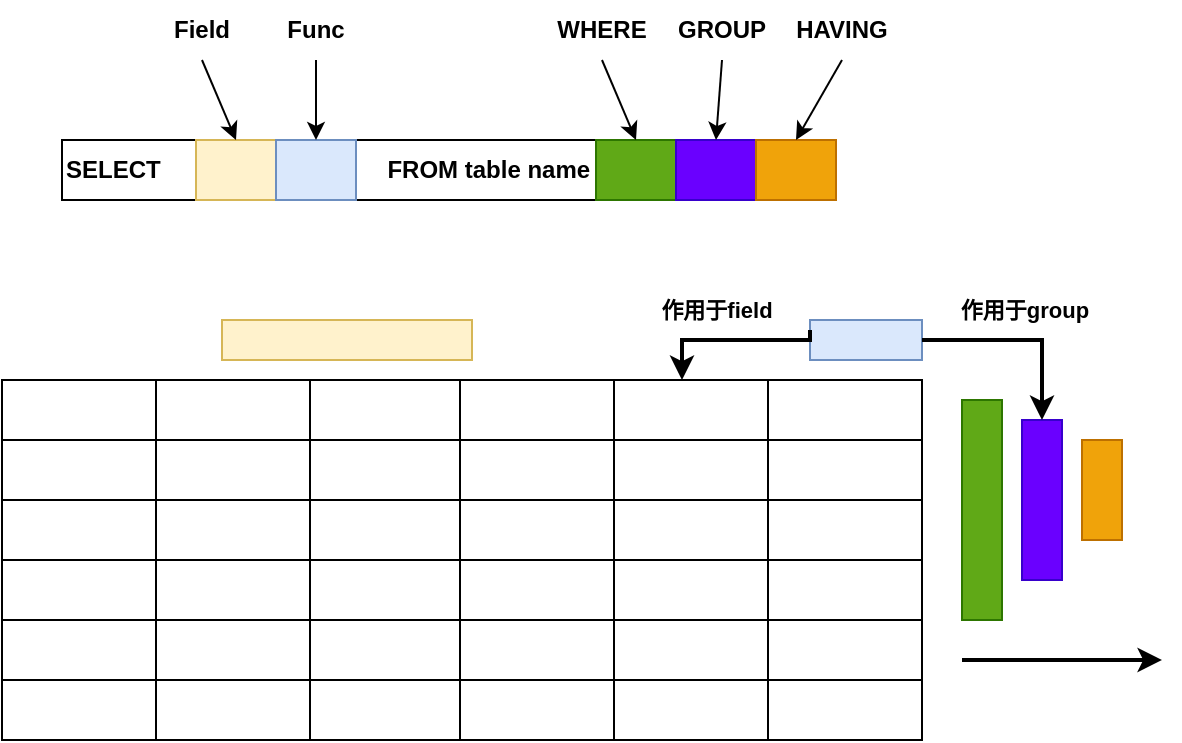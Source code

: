 <mxfile version="17.1.3" type="github">
  <diagram id="aC6UPhxMWfOSdeaZf3_z" name="Page-1">
    <mxGraphModel dx="782" dy="514" grid="1" gridSize="10" guides="1" tooltips="1" connect="1" arrows="1" fold="1" page="1" pageScale="1" pageWidth="827" pageHeight="1169" math="0" shadow="0">
      <root>
        <mxCell id="0" />
        <mxCell id="1" parent="0" />
        <mxCell id="Wto87EnRI-WjvI-BroDF-39" value="&lt;b&gt;SELECT&amp;nbsp; &amp;nbsp; &amp;nbsp; &amp;nbsp; &amp;nbsp; &amp;nbsp; &amp;nbsp; &amp;nbsp; &amp;nbsp; &amp;nbsp; &amp;nbsp; &amp;nbsp; &amp;nbsp; &amp;nbsp; &amp;nbsp; &amp;nbsp; &amp;nbsp; FROM table name&amp;nbsp;&amp;nbsp;&lt;/b&gt;" style="rounded=0;whiteSpace=wrap;html=1;align=left;" parent="1" vertex="1">
          <mxGeometry x="140" y="200" width="387" height="30" as="geometry" />
        </mxCell>
        <mxCell id="Wto87EnRI-WjvI-BroDF-40" value="" style="rounded=0;whiteSpace=wrap;html=1;align=left;fillColor=#fff2cc;strokeColor=#d6b656;" parent="1" vertex="1">
          <mxGeometry x="207" y="200" width="40" height="30" as="geometry" />
        </mxCell>
        <mxCell id="Wto87EnRI-WjvI-BroDF-41" value="" style="rounded=0;whiteSpace=wrap;html=1;align=left;fillColor=#dae8fc;strokeColor=#6c8ebf;" parent="1" vertex="1">
          <mxGeometry x="247" y="200" width="40" height="30" as="geometry" />
        </mxCell>
        <mxCell id="Wto87EnRI-WjvI-BroDF-43" value="" style="rounded=0;whiteSpace=wrap;html=1;align=left;fillColor=#fff2cc;strokeColor=#d6b656;" parent="1" vertex="1">
          <mxGeometry x="220" y="290" width="125" height="20" as="geometry" />
        </mxCell>
        <mxCell id="Wto87EnRI-WjvI-BroDF-44" value="" style="rounded=0;whiteSpace=wrap;html=1;align=left;fillColor=#dae8fc;strokeColor=#6c8ebf;" parent="1" vertex="1">
          <mxGeometry x="514" y="290" width="56" height="20" as="geometry" />
        </mxCell>
        <mxCell id="Wto87EnRI-WjvI-BroDF-46" value="" style="rounded=0;whiteSpace=wrap;html=1;align=left;fillColor=#60a917;strokeColor=#2D7600;fontColor=#ffffff;" parent="1" vertex="1">
          <mxGeometry x="407" y="200" width="40" height="30" as="geometry" />
        </mxCell>
        <mxCell id="Wto87EnRI-WjvI-BroDF-47" value="" style="rounded=0;whiteSpace=wrap;html=1;align=left;fillColor=#6a00ff;strokeColor=#3700CC;fontColor=#ffffff;" parent="1" vertex="1">
          <mxGeometry x="447" y="200" width="40" height="30" as="geometry" />
        </mxCell>
        <mxCell id="Wto87EnRI-WjvI-BroDF-48" value="" style="rounded=0;whiteSpace=wrap;html=1;align=left;fillColor=#f0a30a;strokeColor=#BD7000;fontColor=#000000;" parent="1" vertex="1">
          <mxGeometry x="487" y="200" width="40" height="30" as="geometry" />
        </mxCell>
        <mxCell id="Wto87EnRI-WjvI-BroDF-49" value="" style="rounded=0;whiteSpace=wrap;html=1;align=left;fillColor=#60a917;strokeColor=#2D7600;fontColor=#ffffff;" parent="1" vertex="1">
          <mxGeometry x="590" y="330" width="20" height="110" as="geometry" />
        </mxCell>
        <mxCell id="Wto87EnRI-WjvI-BroDF-50" value="" style="rounded=0;whiteSpace=wrap;html=1;align=left;fillColor=#6a00ff;strokeColor=#3700CC;fontColor=#ffffff;" parent="1" vertex="1">
          <mxGeometry x="620" y="340" width="20" height="80" as="geometry" />
        </mxCell>
        <mxCell id="Wto87EnRI-WjvI-BroDF-51" value="" style="rounded=0;whiteSpace=wrap;html=1;align=left;fillColor=#f0a30a;strokeColor=#BD7000;fontColor=#000000;" parent="1" vertex="1">
          <mxGeometry x="650" y="350" width="20" height="50" as="geometry" />
        </mxCell>
        <mxCell id="Wto87EnRI-WjvI-BroDF-57" style="edgeStyle=none;rounded=0;orthogonalLoop=1;jettySize=auto;html=1;exitX=0.5;exitY=1;exitDx=0;exitDy=0;entryX=0.5;entryY=0;entryDx=0;entryDy=0;" parent="1" source="Wto87EnRI-WjvI-BroDF-52" target="Wto87EnRI-WjvI-BroDF-40" edge="1">
          <mxGeometry relative="1" as="geometry" />
        </mxCell>
        <mxCell id="Wto87EnRI-WjvI-BroDF-52" value="&lt;b&gt;Field&lt;/b&gt;" style="text;html=1;strokeColor=none;fillColor=none;align=center;verticalAlign=middle;whiteSpace=wrap;rounded=0;" parent="1" vertex="1">
          <mxGeometry x="180" y="130" width="60" height="30" as="geometry" />
        </mxCell>
        <mxCell id="Wto87EnRI-WjvI-BroDF-58" style="edgeStyle=none;rounded=0;orthogonalLoop=1;jettySize=auto;html=1;exitX=0.5;exitY=1;exitDx=0;exitDy=0;entryX=0.5;entryY=0;entryDx=0;entryDy=0;" parent="1" source="Wto87EnRI-WjvI-BroDF-53" target="Wto87EnRI-WjvI-BroDF-41" edge="1">
          <mxGeometry relative="1" as="geometry" />
        </mxCell>
        <mxCell id="Wto87EnRI-WjvI-BroDF-53" value="&lt;b&gt;Func&lt;/b&gt;" style="text;html=1;strokeColor=none;fillColor=none;align=center;verticalAlign=middle;whiteSpace=wrap;rounded=0;" parent="1" vertex="1">
          <mxGeometry x="237" y="130" width="60" height="30" as="geometry" />
        </mxCell>
        <mxCell id="Wto87EnRI-WjvI-BroDF-59" style="edgeStyle=none;rounded=0;orthogonalLoop=1;jettySize=auto;html=1;exitX=0.5;exitY=1;exitDx=0;exitDy=0;entryX=0.5;entryY=0;entryDx=0;entryDy=0;" parent="1" source="Wto87EnRI-WjvI-BroDF-54" target="Wto87EnRI-WjvI-BroDF-46" edge="1">
          <mxGeometry relative="1" as="geometry" />
        </mxCell>
        <mxCell id="Wto87EnRI-WjvI-BroDF-54" value="&lt;b&gt;WHERE&lt;/b&gt;" style="text;html=1;strokeColor=none;fillColor=none;align=center;verticalAlign=middle;whiteSpace=wrap;rounded=0;" parent="1" vertex="1">
          <mxGeometry x="380" y="130" width="60" height="30" as="geometry" />
        </mxCell>
        <mxCell id="Wto87EnRI-WjvI-BroDF-60" style="edgeStyle=none;rounded=0;orthogonalLoop=1;jettySize=auto;html=1;exitX=0.5;exitY=1;exitDx=0;exitDy=0;entryX=0.5;entryY=0;entryDx=0;entryDy=0;" parent="1" source="Wto87EnRI-WjvI-BroDF-55" target="Wto87EnRI-WjvI-BroDF-47" edge="1">
          <mxGeometry relative="1" as="geometry" />
        </mxCell>
        <mxCell id="Wto87EnRI-WjvI-BroDF-55" value="&lt;b&gt;GROUP&lt;/b&gt;" style="text;html=1;strokeColor=none;fillColor=none;align=center;verticalAlign=middle;whiteSpace=wrap;rounded=0;" parent="1" vertex="1">
          <mxGeometry x="440" y="130" width="60" height="30" as="geometry" />
        </mxCell>
        <mxCell id="Wto87EnRI-WjvI-BroDF-61" style="edgeStyle=none;rounded=0;orthogonalLoop=1;jettySize=auto;html=1;exitX=0.5;exitY=1;exitDx=0;exitDy=0;entryX=0.5;entryY=0;entryDx=0;entryDy=0;" parent="1" source="Wto87EnRI-WjvI-BroDF-56" target="Wto87EnRI-WjvI-BroDF-48" edge="1">
          <mxGeometry relative="1" as="geometry" />
        </mxCell>
        <mxCell id="Wto87EnRI-WjvI-BroDF-56" value="&lt;b&gt;HAVING&lt;/b&gt;" style="text;html=1;strokeColor=none;fillColor=none;align=center;verticalAlign=middle;whiteSpace=wrap;rounded=0;" parent="1" vertex="1">
          <mxGeometry x="500" y="130" width="60" height="30" as="geometry" />
        </mxCell>
        <mxCell id="Wto87EnRI-WjvI-BroDF-64" value="" style="edgeStyle=segmentEdgeStyle;endArrow=classic;html=1;rounded=0;strokeWidth=2;exitX=0;exitY=0.25;exitDx=0;exitDy=0;" parent="1" edge="1" source="Wto87EnRI-WjvI-BroDF-44">
          <mxGeometry width="50" height="50" relative="1" as="geometry">
            <mxPoint x="510" y="300" as="sourcePoint" />
            <mxPoint x="450" y="320" as="targetPoint" />
            <Array as="points">
              <mxPoint x="514" y="300" />
              <mxPoint x="450" y="300" />
            </Array>
          </mxGeometry>
        </mxCell>
        <mxCell id="Wto87EnRI-WjvI-BroDF-65" value="" style="edgeStyle=segmentEdgeStyle;endArrow=classic;html=1;rounded=0;strokeWidth=2;entryX=0.5;entryY=0;entryDx=0;entryDy=0;exitX=1;exitY=0.5;exitDx=0;exitDy=0;" parent="1" source="Wto87EnRI-WjvI-BroDF-44" target="Wto87EnRI-WjvI-BroDF-50" edge="1">
          <mxGeometry width="50" height="50" relative="1" as="geometry">
            <mxPoint x="578" y="300" as="sourcePoint" />
            <mxPoint x="630" y="330" as="targetPoint" />
          </mxGeometry>
        </mxCell>
        <mxCell id="Wto87EnRI-WjvI-BroDF-67" value="&lt;b&gt;&lt;font style=&quot;font-size: 11px&quot;&gt;作用于field&lt;/font&gt;&lt;/b&gt;" style="text;html=1;strokeColor=none;fillColor=none;align=center;verticalAlign=middle;whiteSpace=wrap;rounded=0;" parent="1" vertex="1">
          <mxGeometry x="425.5" y="270" width="83" height="30" as="geometry" />
        </mxCell>
        <mxCell id="Wto87EnRI-WjvI-BroDF-68" value="&lt;b&gt;&lt;font style=&quot;font-size: 11px&quot;&gt;作用于group&lt;/font&gt;&lt;/b&gt;" style="text;html=1;strokeColor=none;fillColor=none;align=center;verticalAlign=middle;whiteSpace=wrap;rounded=0;" parent="1" vertex="1">
          <mxGeometry x="580" y="270" width="83" height="30" as="geometry" />
        </mxCell>
        <mxCell id="Wto87EnRI-WjvI-BroDF-70" value="" style="endArrow=classic;html=1;rounded=0;fontSize=11;strokeWidth=2;" parent="1" edge="1">
          <mxGeometry width="50" height="50" relative="1" as="geometry">
            <mxPoint x="590" y="460" as="sourcePoint" />
            <mxPoint x="690" y="460" as="targetPoint" />
          </mxGeometry>
        </mxCell>
        <mxCell id="Wto87EnRI-WjvI-BroDF-71" value="" style="shape=tableRow;horizontal=0;startSize=0;swimlaneHead=0;swimlaneBody=0;top=0;left=0;bottom=0;right=0;collapsible=0;dropTarget=0;fillColor=none;points=[[0,0.5],[1,0.5]];portConstraint=eastwest;" parent="1" vertex="1">
          <mxGeometry x="130" y="440" width="440" height="30" as="geometry" />
        </mxCell>
        <mxCell id="H8m9YFjs8vglseuAfxDv-120" value="" style="shape=table;startSize=0;container=1;collapsible=0;childLayout=tableLayout;" vertex="1" parent="1">
          <mxGeometry x="110" y="320" width="460" height="180" as="geometry" />
        </mxCell>
        <mxCell id="H8m9YFjs8vglseuAfxDv-121" value="" style="shape=tableRow;horizontal=0;startSize=0;swimlaneHead=0;swimlaneBody=0;top=0;left=0;bottom=0;right=0;collapsible=0;dropTarget=0;fillColor=none;points=[[0,0.5],[1,0.5]];portConstraint=eastwest;" vertex="1" parent="H8m9YFjs8vglseuAfxDv-120">
          <mxGeometry width="460" height="30" as="geometry" />
        </mxCell>
        <mxCell id="H8m9YFjs8vglseuAfxDv-122" value="" style="shape=partialRectangle;html=1;whiteSpace=wrap;connectable=0;overflow=hidden;fillColor=none;top=0;left=0;bottom=0;right=0;pointerEvents=1;" vertex="1" parent="H8m9YFjs8vglseuAfxDv-121">
          <mxGeometry width="77" height="30" as="geometry">
            <mxRectangle width="77" height="30" as="alternateBounds" />
          </mxGeometry>
        </mxCell>
        <mxCell id="H8m9YFjs8vglseuAfxDv-123" value="" style="shape=partialRectangle;html=1;whiteSpace=wrap;connectable=0;overflow=hidden;fillColor=none;top=0;left=0;bottom=0;right=0;pointerEvents=1;" vertex="1" parent="H8m9YFjs8vglseuAfxDv-121">
          <mxGeometry x="77" width="77" height="30" as="geometry">
            <mxRectangle width="77" height="30" as="alternateBounds" />
          </mxGeometry>
        </mxCell>
        <mxCell id="H8m9YFjs8vglseuAfxDv-124" value="" style="shape=partialRectangle;html=1;whiteSpace=wrap;connectable=0;overflow=hidden;fillColor=none;top=0;left=0;bottom=0;right=0;pointerEvents=1;" vertex="1" parent="H8m9YFjs8vglseuAfxDv-121">
          <mxGeometry x="154" width="75" height="30" as="geometry">
            <mxRectangle width="75" height="30" as="alternateBounds" />
          </mxGeometry>
        </mxCell>
        <mxCell id="H8m9YFjs8vglseuAfxDv-125" value="" style="shape=partialRectangle;html=1;whiteSpace=wrap;connectable=0;overflow=hidden;fillColor=none;top=0;left=0;bottom=0;right=0;pointerEvents=1;" vertex="1" parent="H8m9YFjs8vglseuAfxDv-121">
          <mxGeometry x="229" width="77" height="30" as="geometry">
            <mxRectangle width="77" height="30" as="alternateBounds" />
          </mxGeometry>
        </mxCell>
        <mxCell id="H8m9YFjs8vglseuAfxDv-126" value="" style="shape=partialRectangle;html=1;whiteSpace=wrap;connectable=0;overflow=hidden;fillColor=none;top=0;left=0;bottom=0;right=0;pointerEvents=1;" vertex="1" parent="H8m9YFjs8vglseuAfxDv-121">
          <mxGeometry x="306" width="77" height="30" as="geometry">
            <mxRectangle width="77" height="30" as="alternateBounds" />
          </mxGeometry>
        </mxCell>
        <mxCell id="H8m9YFjs8vglseuAfxDv-127" value="" style="shape=partialRectangle;html=1;whiteSpace=wrap;connectable=0;overflow=hidden;fillColor=none;top=0;left=0;bottom=0;right=0;pointerEvents=1;" vertex="1" parent="H8m9YFjs8vglseuAfxDv-121">
          <mxGeometry x="383" width="77" height="30" as="geometry">
            <mxRectangle width="77" height="30" as="alternateBounds" />
          </mxGeometry>
        </mxCell>
        <mxCell id="H8m9YFjs8vglseuAfxDv-128" value="" style="shape=tableRow;horizontal=0;startSize=0;swimlaneHead=0;swimlaneBody=0;top=0;left=0;bottom=0;right=0;collapsible=0;dropTarget=0;fillColor=none;points=[[0,0.5],[1,0.5]];portConstraint=eastwest;" vertex="1" parent="H8m9YFjs8vglseuAfxDv-120">
          <mxGeometry y="30" width="460" height="30" as="geometry" />
        </mxCell>
        <mxCell id="H8m9YFjs8vglseuAfxDv-129" value="" style="shape=partialRectangle;html=1;whiteSpace=wrap;connectable=0;overflow=hidden;fillColor=none;top=0;left=0;bottom=0;right=0;pointerEvents=1;" vertex="1" parent="H8m9YFjs8vglseuAfxDv-128">
          <mxGeometry width="77" height="30" as="geometry">
            <mxRectangle width="77" height="30" as="alternateBounds" />
          </mxGeometry>
        </mxCell>
        <mxCell id="H8m9YFjs8vglseuAfxDv-130" value="" style="shape=partialRectangle;html=1;whiteSpace=wrap;connectable=0;overflow=hidden;fillColor=none;top=0;left=0;bottom=0;right=0;pointerEvents=1;" vertex="1" parent="H8m9YFjs8vglseuAfxDv-128">
          <mxGeometry x="77" width="77" height="30" as="geometry">
            <mxRectangle width="77" height="30" as="alternateBounds" />
          </mxGeometry>
        </mxCell>
        <mxCell id="H8m9YFjs8vglseuAfxDv-131" value="" style="shape=partialRectangle;html=1;whiteSpace=wrap;connectable=0;overflow=hidden;fillColor=none;top=0;left=0;bottom=0;right=0;pointerEvents=1;" vertex="1" parent="H8m9YFjs8vglseuAfxDv-128">
          <mxGeometry x="154" width="75" height="30" as="geometry">
            <mxRectangle width="75" height="30" as="alternateBounds" />
          </mxGeometry>
        </mxCell>
        <mxCell id="H8m9YFjs8vglseuAfxDv-132" value="" style="shape=partialRectangle;html=1;whiteSpace=wrap;connectable=0;overflow=hidden;fillColor=none;top=0;left=0;bottom=0;right=0;pointerEvents=1;" vertex="1" parent="H8m9YFjs8vglseuAfxDv-128">
          <mxGeometry x="229" width="77" height="30" as="geometry">
            <mxRectangle width="77" height="30" as="alternateBounds" />
          </mxGeometry>
        </mxCell>
        <mxCell id="H8m9YFjs8vglseuAfxDv-133" value="" style="shape=partialRectangle;html=1;whiteSpace=wrap;connectable=0;overflow=hidden;fillColor=none;top=0;left=0;bottom=0;right=0;pointerEvents=1;" vertex="1" parent="H8m9YFjs8vglseuAfxDv-128">
          <mxGeometry x="306" width="77" height="30" as="geometry">
            <mxRectangle width="77" height="30" as="alternateBounds" />
          </mxGeometry>
        </mxCell>
        <mxCell id="H8m9YFjs8vglseuAfxDv-134" value="" style="shape=partialRectangle;html=1;whiteSpace=wrap;connectable=0;overflow=hidden;fillColor=none;top=0;left=0;bottom=0;right=0;pointerEvents=1;" vertex="1" parent="H8m9YFjs8vglseuAfxDv-128">
          <mxGeometry x="383" width="77" height="30" as="geometry">
            <mxRectangle width="77" height="30" as="alternateBounds" />
          </mxGeometry>
        </mxCell>
        <mxCell id="H8m9YFjs8vglseuAfxDv-135" value="" style="shape=tableRow;horizontal=0;startSize=0;swimlaneHead=0;swimlaneBody=0;top=0;left=0;bottom=0;right=0;collapsible=0;dropTarget=0;fillColor=none;points=[[0,0.5],[1,0.5]];portConstraint=eastwest;" vertex="1" parent="H8m9YFjs8vglseuAfxDv-120">
          <mxGeometry y="60" width="460" height="30" as="geometry" />
        </mxCell>
        <mxCell id="H8m9YFjs8vglseuAfxDv-136" value="" style="shape=partialRectangle;html=1;whiteSpace=wrap;connectable=0;overflow=hidden;fillColor=none;top=0;left=0;bottom=0;right=0;pointerEvents=1;" vertex="1" parent="H8m9YFjs8vglseuAfxDv-135">
          <mxGeometry width="77" height="30" as="geometry">
            <mxRectangle width="77" height="30" as="alternateBounds" />
          </mxGeometry>
        </mxCell>
        <mxCell id="H8m9YFjs8vglseuAfxDv-137" value="" style="shape=partialRectangle;html=1;whiteSpace=wrap;connectable=0;overflow=hidden;fillColor=none;top=0;left=0;bottom=0;right=0;pointerEvents=1;" vertex="1" parent="H8m9YFjs8vglseuAfxDv-135">
          <mxGeometry x="77" width="77" height="30" as="geometry">
            <mxRectangle width="77" height="30" as="alternateBounds" />
          </mxGeometry>
        </mxCell>
        <mxCell id="H8m9YFjs8vglseuAfxDv-138" value="" style="shape=partialRectangle;html=1;whiteSpace=wrap;connectable=0;overflow=hidden;fillColor=none;top=0;left=0;bottom=0;right=0;pointerEvents=1;" vertex="1" parent="H8m9YFjs8vglseuAfxDv-135">
          <mxGeometry x="154" width="75" height="30" as="geometry">
            <mxRectangle width="75" height="30" as="alternateBounds" />
          </mxGeometry>
        </mxCell>
        <mxCell id="H8m9YFjs8vglseuAfxDv-139" value="" style="shape=partialRectangle;html=1;whiteSpace=wrap;connectable=0;overflow=hidden;fillColor=none;top=0;left=0;bottom=0;right=0;pointerEvents=1;" vertex="1" parent="H8m9YFjs8vglseuAfxDv-135">
          <mxGeometry x="229" width="77" height="30" as="geometry">
            <mxRectangle width="77" height="30" as="alternateBounds" />
          </mxGeometry>
        </mxCell>
        <mxCell id="H8m9YFjs8vglseuAfxDv-140" value="" style="shape=partialRectangle;html=1;whiteSpace=wrap;connectable=0;overflow=hidden;fillColor=none;top=0;left=0;bottom=0;right=0;pointerEvents=1;" vertex="1" parent="H8m9YFjs8vglseuAfxDv-135">
          <mxGeometry x="306" width="77" height="30" as="geometry">
            <mxRectangle width="77" height="30" as="alternateBounds" />
          </mxGeometry>
        </mxCell>
        <mxCell id="H8m9YFjs8vglseuAfxDv-141" value="" style="shape=partialRectangle;html=1;whiteSpace=wrap;connectable=0;overflow=hidden;fillColor=none;top=0;left=0;bottom=0;right=0;pointerEvents=1;" vertex="1" parent="H8m9YFjs8vglseuAfxDv-135">
          <mxGeometry x="383" width="77" height="30" as="geometry">
            <mxRectangle width="77" height="30" as="alternateBounds" />
          </mxGeometry>
        </mxCell>
        <mxCell id="H8m9YFjs8vglseuAfxDv-142" value="" style="shape=tableRow;horizontal=0;startSize=0;swimlaneHead=0;swimlaneBody=0;top=0;left=0;bottom=0;right=0;collapsible=0;dropTarget=0;fillColor=none;points=[[0,0.5],[1,0.5]];portConstraint=eastwest;" vertex="1" parent="H8m9YFjs8vglseuAfxDv-120">
          <mxGeometry y="90" width="460" height="30" as="geometry" />
        </mxCell>
        <mxCell id="H8m9YFjs8vglseuAfxDv-143" value="" style="shape=partialRectangle;html=1;whiteSpace=wrap;connectable=0;overflow=hidden;fillColor=none;top=0;left=0;bottom=0;right=0;pointerEvents=1;" vertex="1" parent="H8m9YFjs8vglseuAfxDv-142">
          <mxGeometry width="77" height="30" as="geometry">
            <mxRectangle width="77" height="30" as="alternateBounds" />
          </mxGeometry>
        </mxCell>
        <mxCell id="H8m9YFjs8vglseuAfxDv-144" value="" style="shape=partialRectangle;html=1;whiteSpace=wrap;connectable=0;overflow=hidden;fillColor=none;top=0;left=0;bottom=0;right=0;pointerEvents=1;" vertex="1" parent="H8m9YFjs8vglseuAfxDv-142">
          <mxGeometry x="77" width="77" height="30" as="geometry">
            <mxRectangle width="77" height="30" as="alternateBounds" />
          </mxGeometry>
        </mxCell>
        <mxCell id="H8m9YFjs8vglseuAfxDv-145" value="" style="shape=partialRectangle;html=1;whiteSpace=wrap;connectable=0;overflow=hidden;fillColor=none;top=0;left=0;bottom=0;right=0;pointerEvents=1;" vertex="1" parent="H8m9YFjs8vglseuAfxDv-142">
          <mxGeometry x="154" width="75" height="30" as="geometry">
            <mxRectangle width="75" height="30" as="alternateBounds" />
          </mxGeometry>
        </mxCell>
        <mxCell id="H8m9YFjs8vglseuAfxDv-146" value="" style="shape=partialRectangle;html=1;whiteSpace=wrap;connectable=0;overflow=hidden;fillColor=none;top=0;left=0;bottom=0;right=0;pointerEvents=1;" vertex="1" parent="H8m9YFjs8vglseuAfxDv-142">
          <mxGeometry x="229" width="77" height="30" as="geometry">
            <mxRectangle width="77" height="30" as="alternateBounds" />
          </mxGeometry>
        </mxCell>
        <mxCell id="H8m9YFjs8vglseuAfxDv-147" value="" style="shape=partialRectangle;html=1;whiteSpace=wrap;connectable=0;overflow=hidden;fillColor=none;top=0;left=0;bottom=0;right=0;pointerEvents=1;" vertex="1" parent="H8m9YFjs8vglseuAfxDv-142">
          <mxGeometry x="306" width="77" height="30" as="geometry">
            <mxRectangle width="77" height="30" as="alternateBounds" />
          </mxGeometry>
        </mxCell>
        <mxCell id="H8m9YFjs8vglseuAfxDv-148" value="" style="shape=partialRectangle;html=1;whiteSpace=wrap;connectable=0;overflow=hidden;fillColor=none;top=0;left=0;bottom=0;right=0;pointerEvents=1;" vertex="1" parent="H8m9YFjs8vglseuAfxDv-142">
          <mxGeometry x="383" width="77" height="30" as="geometry">
            <mxRectangle width="77" height="30" as="alternateBounds" />
          </mxGeometry>
        </mxCell>
        <mxCell id="H8m9YFjs8vglseuAfxDv-149" value="" style="shape=tableRow;horizontal=0;startSize=0;swimlaneHead=0;swimlaneBody=0;top=0;left=0;bottom=0;right=0;collapsible=0;dropTarget=0;fillColor=none;points=[[0,0.5],[1,0.5]];portConstraint=eastwest;" vertex="1" parent="H8m9YFjs8vglseuAfxDv-120">
          <mxGeometry y="120" width="460" height="30" as="geometry" />
        </mxCell>
        <mxCell id="H8m9YFjs8vglseuAfxDv-150" value="" style="shape=partialRectangle;html=1;whiteSpace=wrap;connectable=0;overflow=hidden;fillColor=none;top=0;left=0;bottom=0;right=0;pointerEvents=1;" vertex="1" parent="H8m9YFjs8vglseuAfxDv-149">
          <mxGeometry width="77" height="30" as="geometry">
            <mxRectangle width="77" height="30" as="alternateBounds" />
          </mxGeometry>
        </mxCell>
        <mxCell id="H8m9YFjs8vglseuAfxDv-151" value="" style="shape=partialRectangle;html=1;whiteSpace=wrap;connectable=0;overflow=hidden;fillColor=none;top=0;left=0;bottom=0;right=0;pointerEvents=1;" vertex="1" parent="H8m9YFjs8vglseuAfxDv-149">
          <mxGeometry x="77" width="77" height="30" as="geometry">
            <mxRectangle width="77" height="30" as="alternateBounds" />
          </mxGeometry>
        </mxCell>
        <mxCell id="H8m9YFjs8vglseuAfxDv-152" value="" style="shape=partialRectangle;html=1;whiteSpace=wrap;connectable=0;overflow=hidden;fillColor=none;top=0;left=0;bottom=0;right=0;pointerEvents=1;" vertex="1" parent="H8m9YFjs8vglseuAfxDv-149">
          <mxGeometry x="154" width="75" height="30" as="geometry">
            <mxRectangle width="75" height="30" as="alternateBounds" />
          </mxGeometry>
        </mxCell>
        <mxCell id="H8m9YFjs8vglseuAfxDv-153" value="" style="shape=partialRectangle;html=1;whiteSpace=wrap;connectable=0;overflow=hidden;fillColor=none;top=0;left=0;bottom=0;right=0;pointerEvents=1;" vertex="1" parent="H8m9YFjs8vglseuAfxDv-149">
          <mxGeometry x="229" width="77" height="30" as="geometry">
            <mxRectangle width="77" height="30" as="alternateBounds" />
          </mxGeometry>
        </mxCell>
        <mxCell id="H8m9YFjs8vglseuAfxDv-154" value="" style="shape=partialRectangle;html=1;whiteSpace=wrap;connectable=0;overflow=hidden;fillColor=none;top=0;left=0;bottom=0;right=0;pointerEvents=1;" vertex="1" parent="H8m9YFjs8vglseuAfxDv-149">
          <mxGeometry x="306" width="77" height="30" as="geometry">
            <mxRectangle width="77" height="30" as="alternateBounds" />
          </mxGeometry>
        </mxCell>
        <mxCell id="H8m9YFjs8vglseuAfxDv-155" value="" style="shape=partialRectangle;html=1;whiteSpace=wrap;connectable=0;overflow=hidden;fillColor=none;top=0;left=0;bottom=0;right=0;pointerEvents=1;" vertex="1" parent="H8m9YFjs8vglseuAfxDv-149">
          <mxGeometry x="383" width="77" height="30" as="geometry">
            <mxRectangle width="77" height="30" as="alternateBounds" />
          </mxGeometry>
        </mxCell>
        <mxCell id="H8m9YFjs8vglseuAfxDv-156" value="" style="shape=tableRow;horizontal=0;startSize=0;swimlaneHead=0;swimlaneBody=0;top=0;left=0;bottom=0;right=0;collapsible=0;dropTarget=0;fillColor=none;points=[[0,0.5],[1,0.5]];portConstraint=eastwest;" vertex="1" parent="H8m9YFjs8vglseuAfxDv-120">
          <mxGeometry y="150" width="460" height="30" as="geometry" />
        </mxCell>
        <mxCell id="H8m9YFjs8vglseuAfxDv-157" value="" style="shape=partialRectangle;html=1;whiteSpace=wrap;connectable=0;overflow=hidden;fillColor=none;top=0;left=0;bottom=0;right=0;pointerEvents=1;" vertex="1" parent="H8m9YFjs8vglseuAfxDv-156">
          <mxGeometry width="77" height="30" as="geometry">
            <mxRectangle width="77" height="30" as="alternateBounds" />
          </mxGeometry>
        </mxCell>
        <mxCell id="H8m9YFjs8vglseuAfxDv-158" value="" style="shape=partialRectangle;html=1;whiteSpace=wrap;connectable=0;overflow=hidden;fillColor=none;top=0;left=0;bottom=0;right=0;pointerEvents=1;" vertex="1" parent="H8m9YFjs8vglseuAfxDv-156">
          <mxGeometry x="77" width="77" height="30" as="geometry">
            <mxRectangle width="77" height="30" as="alternateBounds" />
          </mxGeometry>
        </mxCell>
        <mxCell id="H8m9YFjs8vglseuAfxDv-159" value="" style="shape=partialRectangle;html=1;whiteSpace=wrap;connectable=0;overflow=hidden;fillColor=none;top=0;left=0;bottom=0;right=0;pointerEvents=1;" vertex="1" parent="H8m9YFjs8vglseuAfxDv-156">
          <mxGeometry x="154" width="75" height="30" as="geometry">
            <mxRectangle width="75" height="30" as="alternateBounds" />
          </mxGeometry>
        </mxCell>
        <mxCell id="H8m9YFjs8vglseuAfxDv-160" value="" style="shape=partialRectangle;html=1;whiteSpace=wrap;connectable=0;overflow=hidden;fillColor=none;top=0;left=0;bottom=0;right=0;pointerEvents=1;" vertex="1" parent="H8m9YFjs8vglseuAfxDv-156">
          <mxGeometry x="229" width="77" height="30" as="geometry">
            <mxRectangle width="77" height="30" as="alternateBounds" />
          </mxGeometry>
        </mxCell>
        <mxCell id="H8m9YFjs8vglseuAfxDv-161" value="" style="shape=partialRectangle;html=1;whiteSpace=wrap;connectable=0;overflow=hidden;fillColor=none;top=0;left=0;bottom=0;right=0;pointerEvents=1;" vertex="1" parent="H8m9YFjs8vglseuAfxDv-156">
          <mxGeometry x="306" width="77" height="30" as="geometry">
            <mxRectangle width="77" height="30" as="alternateBounds" />
          </mxGeometry>
        </mxCell>
        <mxCell id="H8m9YFjs8vglseuAfxDv-162" value="" style="shape=partialRectangle;html=1;whiteSpace=wrap;connectable=0;overflow=hidden;fillColor=none;top=0;left=0;bottom=0;right=0;pointerEvents=1;" vertex="1" parent="H8m9YFjs8vglseuAfxDv-156">
          <mxGeometry x="383" width="77" height="30" as="geometry">
            <mxRectangle width="77" height="30" as="alternateBounds" />
          </mxGeometry>
        </mxCell>
      </root>
    </mxGraphModel>
  </diagram>
</mxfile>
